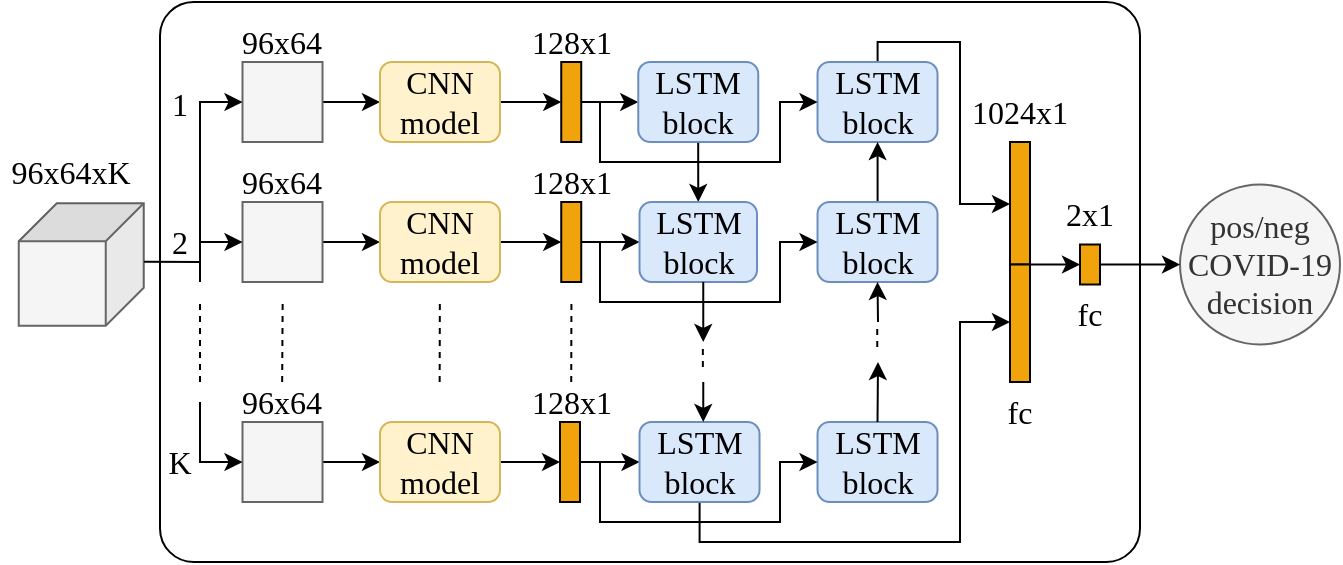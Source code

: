 <mxfile version="19.0.3" type="device"><diagram id="ByGsR2ZdijpxZwhfp02U" name="Page-1"><mxGraphModel dx="1422" dy="865" grid="1" gridSize="10" guides="1" tooltips="1" connect="1" arrows="1" fold="1" page="1" pageScale="1" pageWidth="850" pageHeight="1100" math="0" shadow="0"><root><mxCell id="0"/><mxCell id="1" parent="0"/><mxCell id="WgDBiqkwDbFuwbvs3bQm-104" value="" style="rounded=1;whiteSpace=wrap;html=1;fontSize=16;arcSize=6;fontFamily=Comic Sans MS;" parent="1" vertex="1"><mxGeometry x="150" y="210" width="490" height="280" as="geometry"/></mxCell><mxCell id="WgDBiqkwDbFuwbvs3bQm-11" value="" style="shape=cube;whiteSpace=wrap;html=1;boundedLbl=1;backgroundOutline=1;darkOpacity=0.05;darkOpacity2=0.1;rotation=90;size=19;fontSize=16;fillColor=#f5f5f5;strokeColor=#666666;fontFamily=Comic Sans MS;fontColor=#333333;" parent="1" vertex="1"><mxGeometry x="80" y="310" width="61.25" height="62.5" as="geometry"/></mxCell><mxCell id="WgDBiqkwDbFuwbvs3bQm-26" style="edgeStyle=orthogonalEdgeStyle;rounded=0;orthogonalLoop=1;jettySize=auto;html=1;entryX=0;entryY=0.5;entryDx=0;entryDy=0;fontSize=16;fontFamily=Comic Sans MS;" parent="1" source="WgDBiqkwDbFuwbvs3bQm-14" target="WgDBiqkwDbFuwbvs3bQm-18" edge="1"><mxGeometry relative="1" as="geometry"/></mxCell><mxCell id="WgDBiqkwDbFuwbvs3bQm-14" value="" style="rounded=0;whiteSpace=wrap;html=1;fontSize=16;fillColor=#f5f5f5;strokeColor=#666666;fontFamily=Comic Sans MS;fontColor=#333333;" parent="1" vertex="1"><mxGeometry x="191.25" y="420" width="40" height="40" as="geometry"/></mxCell><mxCell id="WgDBiqkwDbFuwbvs3bQm-24" style="edgeStyle=orthogonalEdgeStyle;rounded=0;orthogonalLoop=1;jettySize=auto;html=1;entryX=0;entryY=0.5;entryDx=0;entryDy=0;fontSize=16;fontFamily=Comic Sans MS;" parent="1" source="WgDBiqkwDbFuwbvs3bQm-15" target="WgDBiqkwDbFuwbvs3bQm-19" edge="1"><mxGeometry relative="1" as="geometry"/></mxCell><mxCell id="WgDBiqkwDbFuwbvs3bQm-15" value="" style="rounded=0;whiteSpace=wrap;html=1;fontSize=16;fillColor=#f5f5f5;strokeColor=#666666;fontFamily=Comic Sans MS;fontColor=#333333;" parent="1" vertex="1"><mxGeometry x="191.25" y="310" width="40" height="40" as="geometry"/></mxCell><mxCell id="WgDBiqkwDbFuwbvs3bQm-25" style="edgeStyle=orthogonalEdgeStyle;rounded=0;orthogonalLoop=1;jettySize=auto;html=1;entryX=0;entryY=0.5;entryDx=0;entryDy=0;fontSize=16;fontFamily=Comic Sans MS;" parent="1" source="WgDBiqkwDbFuwbvs3bQm-16" target="WgDBiqkwDbFuwbvs3bQm-20" edge="1"><mxGeometry relative="1" as="geometry"/></mxCell><mxCell id="WgDBiqkwDbFuwbvs3bQm-16" value="" style="rounded=0;whiteSpace=wrap;html=1;fontSize=16;fillColor=#f5f5f5;strokeColor=#666666;fontFamily=Comic Sans MS;fontColor=#333333;" parent="1" vertex="1"><mxGeometry x="191.25" y="240" width="40" height="40" as="geometry"/></mxCell><mxCell id="WgDBiqkwDbFuwbvs3bQm-17" value="" style="endArrow=none;dashed=1;html=1;rounded=0;fontSize=16;fontFamily=Comic Sans MS;" parent="1" edge="1"><mxGeometry width="50" height="50" relative="1" as="geometry"><mxPoint x="211.08" y="400" as="sourcePoint"/><mxPoint x="211.33" y="360" as="targetPoint"/></mxGeometry></mxCell><mxCell id="WgDBiqkwDbFuwbvs3bQm-32" style="edgeStyle=orthogonalEdgeStyle;rounded=0;orthogonalLoop=1;jettySize=auto;html=1;entryX=0;entryY=0.5;entryDx=0;entryDy=0;fontSize=16;fontFamily=Comic Sans MS;" parent="1" source="WgDBiqkwDbFuwbvs3bQm-18" target="WgDBiqkwDbFuwbvs3bQm-29" edge="1"><mxGeometry relative="1" as="geometry"/></mxCell><mxCell id="WgDBiqkwDbFuwbvs3bQm-18" value="CNN model" style="rounded=1;whiteSpace=wrap;html=1;fontSize=16;fillColor=#fff2cc;strokeColor=#d6b656;fontFamily=Comic Sans MS;" parent="1" vertex="1"><mxGeometry x="260" y="420" width="60" height="40" as="geometry"/></mxCell><mxCell id="WgDBiqkwDbFuwbvs3bQm-31" style="edgeStyle=orthogonalEdgeStyle;rounded=0;orthogonalLoop=1;jettySize=auto;html=1;entryX=0;entryY=0.5;entryDx=0;entryDy=0;fontSize=16;fontFamily=Comic Sans MS;" parent="1" source="WgDBiqkwDbFuwbvs3bQm-19" target="WgDBiqkwDbFuwbvs3bQm-28" edge="1"><mxGeometry relative="1" as="geometry"/></mxCell><mxCell id="WgDBiqkwDbFuwbvs3bQm-19" value="CNN model" style="rounded=1;whiteSpace=wrap;html=1;fontSize=16;fillColor=#fff2cc;strokeColor=#d6b656;fontFamily=Comic Sans MS;" parent="1" vertex="1"><mxGeometry x="260" y="310" width="60" height="40" as="geometry"/></mxCell><mxCell id="WgDBiqkwDbFuwbvs3bQm-30" style="edgeStyle=orthogonalEdgeStyle;rounded=0;orthogonalLoop=1;jettySize=auto;html=1;entryX=0;entryY=0.5;entryDx=0;entryDy=0;fontSize=16;fontFamily=Comic Sans MS;" parent="1" source="WgDBiqkwDbFuwbvs3bQm-20" target="WgDBiqkwDbFuwbvs3bQm-27" edge="1"><mxGeometry relative="1" as="geometry"/></mxCell><mxCell id="WgDBiqkwDbFuwbvs3bQm-20" value="CNN model" style="rounded=1;whiteSpace=wrap;html=1;fontSize=16;fillColor=#fff2cc;strokeColor=#d6b656;fontFamily=Comic Sans MS;" parent="1" vertex="1"><mxGeometry x="260" y="240" width="60" height="40" as="geometry"/></mxCell><mxCell id="WgDBiqkwDbFuwbvs3bQm-21" value="" style="endArrow=none;dashed=1;html=1;rounded=0;fontSize=16;fontFamily=Comic Sans MS;" parent="1" edge="1"><mxGeometry width="50" height="50" relative="1" as="geometry"><mxPoint x="289.83" y="400" as="sourcePoint"/><mxPoint x="289.92" y="360" as="targetPoint"/></mxGeometry></mxCell><mxCell id="WgDBiqkwDbFuwbvs3bQm-40" value="" style="edgeStyle=orthogonalEdgeStyle;rounded=0;orthogonalLoop=1;jettySize=auto;html=1;fontSize=16;fontFamily=Comic Sans MS;" parent="1" source="WgDBiqkwDbFuwbvs3bQm-27" target="WgDBiqkwDbFuwbvs3bQm-33" edge="1"><mxGeometry relative="1" as="geometry"/></mxCell><mxCell id="WgDBiqkwDbFuwbvs3bQm-27" value="" style="rounded=0;whiteSpace=wrap;html=1;fontSize=16;fillColor=#f0a30a;fontColor=#000000;strokeColor=#030303;fontFamily=Comic Sans MS;" parent="1" vertex="1"><mxGeometry x="350.62" y="240" width="10" height="40" as="geometry"/></mxCell><mxCell id="WgDBiqkwDbFuwbvs3bQm-41" value="" style="edgeStyle=orthogonalEdgeStyle;rounded=0;orthogonalLoop=1;jettySize=auto;html=1;fontSize=16;fontFamily=Comic Sans MS;" parent="1" source="WgDBiqkwDbFuwbvs3bQm-28" target="WgDBiqkwDbFuwbvs3bQm-34" edge="1"><mxGeometry relative="1" as="geometry"/></mxCell><mxCell id="WgDBiqkwDbFuwbvs3bQm-28" value="" style="rounded=0;whiteSpace=wrap;html=1;fontSize=16;fillColor=#f0a30a;fontColor=#000000;strokeColor=#030303;fontFamily=Comic Sans MS;" parent="1" vertex="1"><mxGeometry x="350.62" y="310" width="10" height="40" as="geometry"/></mxCell><mxCell id="WgDBiqkwDbFuwbvs3bQm-42" value="" style="edgeStyle=orthogonalEdgeStyle;rounded=0;orthogonalLoop=1;jettySize=auto;html=1;fontSize=16;fontFamily=Comic Sans MS;" parent="1" source="WgDBiqkwDbFuwbvs3bQm-29" target="WgDBiqkwDbFuwbvs3bQm-35" edge="1"><mxGeometry relative="1" as="geometry"/></mxCell><mxCell id="WgDBiqkwDbFuwbvs3bQm-29" value="" style="rounded=0;whiteSpace=wrap;html=1;fontSize=16;fillColor=#f0a30a;fontColor=#000000;strokeColor=#030303;fontFamily=Comic Sans MS;" parent="1" vertex="1"><mxGeometry x="350" y="420" width="10" height="40" as="geometry"/></mxCell><mxCell id="KFtsBaEsqhfTqgeCSCB7-2" style="edgeStyle=orthogonalEdgeStyle;rounded=0;orthogonalLoop=1;jettySize=auto;html=1;entryX=0.5;entryY=0;entryDx=0;entryDy=0;" parent="1" source="WgDBiqkwDbFuwbvs3bQm-33" target="WgDBiqkwDbFuwbvs3bQm-34" edge="1"><mxGeometry relative="1" as="geometry"/></mxCell><mxCell id="WgDBiqkwDbFuwbvs3bQm-33" value="LSTM block" style="rounded=1;whiteSpace=wrap;html=1;fontSize=16;fillColor=#dae8fc;strokeColor=#6c8ebf;fontFamily=Comic Sans MS;" parent="1" vertex="1"><mxGeometry x="389.13" y="240" width="60" height="40" as="geometry"/></mxCell><mxCell id="WgDBiqkwDbFuwbvs3bQm-34" value="LSTM block" style="rounded=1;whiteSpace=wrap;html=1;fontSize=16;fillColor=#dae8fc;strokeColor=#6c8ebf;fontFamily=Comic Sans MS;" parent="1" vertex="1"><mxGeometry x="389.76" y="310" width="58.75" height="40" as="geometry"/></mxCell><mxCell id="iIUqhEciu8_KYe7wftQB-4" style="edgeStyle=orthogonalEdgeStyle;rounded=0;orthogonalLoop=1;jettySize=auto;html=1;entryX=0;entryY=0.5;entryDx=0;entryDy=0;" parent="1" source="WgDBiqkwDbFuwbvs3bQm-35" target="WgDBiqkwDbFuwbvs3bQm-57" edge="1"><mxGeometry relative="1" as="geometry"><Array as="points"><mxPoint x="420" y="480"/><mxPoint x="550" y="480"/><mxPoint x="550" y="370"/><mxPoint x="575" y="370"/></Array></mxGeometry></mxCell><mxCell id="WgDBiqkwDbFuwbvs3bQm-35" value="LSTM block" style="rounded=1;whiteSpace=wrap;html=1;fontSize=16;fillColor=#dae8fc;strokeColor=#6c8ebf;fontFamily=Comic Sans MS;" parent="1" vertex="1"><mxGeometry x="389.76" y="420" width="60" height="40" as="geometry"/></mxCell><mxCell id="WgDBiqkwDbFuwbvs3bQm-37" value="" style="endArrow=none;dashed=1;html=1;rounded=0;fontSize=16;fontFamily=Comic Sans MS;" parent="1" edge="1"><mxGeometry width="50" height="50" relative="1" as="geometry"><mxPoint x="421.43" y="392.5" as="sourcePoint"/><mxPoint x="421.43" y="382.5" as="targetPoint"/></mxGeometry></mxCell><mxCell id="WgDBiqkwDbFuwbvs3bQm-59" style="edgeStyle=orthogonalEdgeStyle;rounded=0;orthogonalLoop=1;jettySize=auto;html=1;entryX=0;entryY=0.5;entryDx=0;entryDy=0;fontSize=16;fontFamily=Comic Sans MS;" parent="1" source="WgDBiqkwDbFuwbvs3bQm-44" target="WgDBiqkwDbFuwbvs3bQm-56" edge="1"><mxGeometry relative="1" as="geometry"><Array as="points"><mxPoint x="509" y="230"/><mxPoint x="550" y="230"/><mxPoint x="550" y="311"/><mxPoint x="575" y="311"/></Array></mxGeometry></mxCell><mxCell id="WgDBiqkwDbFuwbvs3bQm-44" value="LSTM block" style="rounded=1;whiteSpace=wrap;html=1;fontSize=16;fillColor=#dae8fc;strokeColor=#6c8ebf;fontFamily=Comic Sans MS;" parent="1" vertex="1"><mxGeometry x="478.76" y="240" width="60" height="40" as="geometry"/></mxCell><mxCell id="WgDBiqkwDbFuwbvs3bQm-50" value="" style="edgeStyle=orthogonalEdgeStyle;rounded=0;orthogonalLoop=1;jettySize=auto;html=1;fontSize=16;fontFamily=Comic Sans MS;" parent="1" source="WgDBiqkwDbFuwbvs3bQm-45" target="WgDBiqkwDbFuwbvs3bQm-44" edge="1"><mxGeometry relative="1" as="geometry"/></mxCell><mxCell id="WgDBiqkwDbFuwbvs3bQm-45" value="LSTM block" style="rounded=1;whiteSpace=wrap;html=1;fontSize=16;fillColor=#dae8fc;strokeColor=#6c8ebf;fontFamily=Comic Sans MS;" parent="1" vertex="1"><mxGeometry x="478.76" y="310" width="60" height="40" as="geometry"/></mxCell><mxCell id="WgDBiqkwDbFuwbvs3bQm-46" value="LSTM block" style="rounded=1;whiteSpace=wrap;html=1;fontSize=16;fillColor=#dae8fc;strokeColor=#6c8ebf;fontFamily=Comic Sans MS;" parent="1" vertex="1"><mxGeometry x="478.76" y="420" width="60" height="40" as="geometry"/></mxCell><mxCell id="WgDBiqkwDbFuwbvs3bQm-47" value="" style="endArrow=none;dashed=1;html=1;rounded=0;fontSize=16;fontFamily=Comic Sans MS;" parent="1" edge="1"><mxGeometry width="50" height="50" relative="1" as="geometry"><mxPoint x="508.62" y="382.5" as="sourcePoint"/><mxPoint x="508.62" y="372.5" as="targetPoint"/></mxGeometry></mxCell><mxCell id="WgDBiqkwDbFuwbvs3bQm-56" value="" style="rounded=0;whiteSpace=wrap;html=1;fontSize=16;fillColor=#f0a30a;strokeColor=#030303;fontColor=#000000;fontFamily=Comic Sans MS;" parent="1" vertex="1"><mxGeometry x="575" y="280" width="10" height="61.25" as="geometry"/></mxCell><mxCell id="WgDBiqkwDbFuwbvs3bQm-57" value="" style="rounded=0;whiteSpace=wrap;html=1;fontSize=16;fillColor=#f0a30a;strokeColor=#030303;fontColor=#000000;fontFamily=Comic Sans MS;" parent="1" vertex="1"><mxGeometry x="575" y="341.25" width="10" height="58.75" as="geometry"/></mxCell><mxCell id="WgDBiqkwDbFuwbvs3bQm-62" value="" style="endArrow=none;dashed=1;html=1;rounded=0;fontSize=16;fontFamily=Comic Sans MS;" parent="1" edge="1"><mxGeometry width="50" height="50" relative="1" as="geometry"><mxPoint x="355.62" y="400" as="sourcePoint"/><mxPoint x="355.71" y="360" as="targetPoint"/></mxGeometry></mxCell><mxCell id="WgDBiqkwDbFuwbvs3bQm-63" value="" style="rounded=0;whiteSpace=wrap;html=1;fontSize=16;fillColor=#f0a30a;strokeColor=#030303;fontColor=#000000;fontFamily=Comic Sans MS;" parent="1" vertex="1"><mxGeometry x="610" y="331.25" width="10" height="20" as="geometry"/></mxCell><mxCell id="WgDBiqkwDbFuwbvs3bQm-64" value="" style="endArrow=classic;html=1;rounded=0;exitX=1;exitY=0;exitDx=0;exitDy=0;entryX=0;entryY=0.5;entryDx=0;entryDy=0;fontSize=16;fontFamily=Comic Sans MS;" parent="1" source="WgDBiqkwDbFuwbvs3bQm-57" target="WgDBiqkwDbFuwbvs3bQm-63" edge="1"><mxGeometry width="50" height="50" relative="1" as="geometry"><mxPoint x="615" y="381.25" as="sourcePoint"/><mxPoint x="665" y="331.25" as="targetPoint"/></mxGeometry></mxCell><mxCell id="WgDBiqkwDbFuwbvs3bQm-65" value="pos/neg COVID-19 decision" style="ellipse;whiteSpace=wrap;html=1;aspect=fixed;fontSize=16;fillColor=#f5f5f5;strokeColor=#666666;fontFamily=Comic Sans MS;fontColor=#333333;" parent="1" vertex="1"><mxGeometry x="660" y="301.25" width="80" height="80" as="geometry"/></mxCell><mxCell id="WgDBiqkwDbFuwbvs3bQm-71" value="" style="endArrow=classic;html=1;rounded=0;exitX=1;exitY=0.5;exitDx=0;exitDy=0;entryX=0;entryY=0.5;entryDx=0;entryDy=0;fontSize=16;fontFamily=Comic Sans MS;" parent="1" source="WgDBiqkwDbFuwbvs3bQm-63" target="WgDBiqkwDbFuwbvs3bQm-65" edge="1"><mxGeometry width="50" height="50" relative="1" as="geometry"><mxPoint x="627.5" y="311.25" as="sourcePoint"/><mxPoint x="677.5" y="261.25" as="targetPoint"/></mxGeometry></mxCell><mxCell id="WgDBiqkwDbFuwbvs3bQm-75" value="" style="endArrow=classic;html=1;rounded=0;fontSize=16;fontFamily=Comic Sans MS;" parent="1" edge="1"><mxGeometry width="50" height="50" relative="1" as="geometry"><mxPoint x="421.63" y="350" as="sourcePoint"/><mxPoint x="421.63" y="380" as="targetPoint"/></mxGeometry></mxCell><mxCell id="WgDBiqkwDbFuwbvs3bQm-76" value="" style="endArrow=classic;html=1;rounded=0;fontSize=16;exitX=0.5;exitY=0;exitDx=0;exitDy=0;fontFamily=Comic Sans MS;" parent="1" source="WgDBiqkwDbFuwbvs3bQm-46" edge="1"><mxGeometry width="50" height="50" relative="1" as="geometry"><mxPoint x="431.63" y="390" as="sourcePoint"/><mxPoint x="509" y="390" as="targetPoint"/></mxGeometry></mxCell><mxCell id="WgDBiqkwDbFuwbvs3bQm-77" value="" style="endArrow=classic;html=1;rounded=0;fontSize=16;entryX=0.5;entryY=1;entryDx=0;entryDy=0;fontFamily=Comic Sans MS;" parent="1" target="WgDBiqkwDbFuwbvs3bQm-45" edge="1"><mxGeometry width="50" height="50" relative="1" as="geometry"><mxPoint x="509" y="370" as="sourcePoint"/><mxPoint x="481.63" y="340" as="targetPoint"/></mxGeometry></mxCell><mxCell id="WgDBiqkwDbFuwbvs3bQm-78" value="" style="endArrow=classic;html=1;rounded=0;fontSize=16;fontFamily=Comic Sans MS;" parent="1" edge="1"><mxGeometry width="50" height="50" relative="1" as="geometry"><mxPoint x="421.63" y="400" as="sourcePoint"/><mxPoint x="421.63" y="420" as="targetPoint"/></mxGeometry></mxCell><mxCell id="WgDBiqkwDbFuwbvs3bQm-83" value="128x1" style="text;html=1;strokeColor=none;fillColor=none;align=center;verticalAlign=middle;whiteSpace=wrap;rounded=0;fontSize=16;fontFamily=Comic Sans MS;" parent="1" vertex="1"><mxGeometry x="325.62" y="220" width="60" height="20" as="geometry"/></mxCell><mxCell id="WgDBiqkwDbFuwbvs3bQm-84" value="96x64" style="text;html=1;strokeColor=none;fillColor=none;align=center;verticalAlign=middle;whiteSpace=wrap;rounded=0;fontSize=16;fontFamily=Comic Sans MS;" parent="1" vertex="1"><mxGeometry x="181.25" y="220" width="60" height="20" as="geometry"/></mxCell><mxCell id="WgDBiqkwDbFuwbvs3bQm-86" value="96x64xK" style="text;html=1;strokeColor=none;fillColor=none;align=center;verticalAlign=middle;whiteSpace=wrap;rounded=0;fontSize=16;fontFamily=Comic Sans MS;" parent="1" vertex="1"><mxGeometry x="70" y="280" width="71.25" height="30" as="geometry"/></mxCell><mxCell id="WgDBiqkwDbFuwbvs3bQm-89" value="1024x1" style="text;html=1;strokeColor=none;fillColor=none;align=center;verticalAlign=middle;whiteSpace=wrap;rounded=0;fontSize=16;fontFamily=Comic Sans MS;" parent="1" vertex="1"><mxGeometry x="550" y="250" width="60" height="30" as="geometry"/></mxCell><mxCell id="WgDBiqkwDbFuwbvs3bQm-91" value="2x1" style="text;html=1;strokeColor=none;fillColor=none;align=center;verticalAlign=middle;whiteSpace=wrap;rounded=0;fontSize=16;fontFamily=Comic Sans MS;" parent="1" vertex="1"><mxGeometry x="585" y="301.25" width="60" height="30" as="geometry"/></mxCell><mxCell id="WgDBiqkwDbFuwbvs3bQm-93" value="" style="endArrow=classic;html=1;rounded=0;fontSize=16;entryX=0;entryY=0.5;entryDx=0;entryDy=0;fontFamily=Comic Sans MS;exitX=0.478;exitY=-0.003;exitDx=0;exitDy=0;exitPerimeter=0;" parent="1" source="WgDBiqkwDbFuwbvs3bQm-11" target="WgDBiqkwDbFuwbvs3bQm-16" edge="1"><mxGeometry width="50" height="50" relative="1" as="geometry"><mxPoint x="160" y="360" as="sourcePoint"/><mxPoint x="281.25" y="290" as="targetPoint"/><Array as="points"><mxPoint x="170" y="340"/><mxPoint x="170" y="260"/></Array></mxGeometry></mxCell><mxCell id="WgDBiqkwDbFuwbvs3bQm-94" value="" style="endArrow=classic;html=1;rounded=0;fontSize=16;entryX=0;entryY=0.5;entryDx=0;entryDy=0;fontFamily=Comic Sans MS;" parent="1" target="WgDBiqkwDbFuwbvs3bQm-15" edge="1"><mxGeometry width="50" height="50" relative="1" as="geometry"><mxPoint x="170" y="330" as="sourcePoint"/><mxPoint x="271.25" y="280" as="targetPoint"/></mxGeometry></mxCell><mxCell id="WgDBiqkwDbFuwbvs3bQm-95" value="" style="endArrow=none;dashed=1;html=1;rounded=0;fontSize=16;fontFamily=Comic Sans MS;" parent="1" edge="1"><mxGeometry width="50" height="50" relative="1" as="geometry"><mxPoint x="170" y="400" as="sourcePoint"/><mxPoint x="170" y="360" as="targetPoint"/></mxGeometry></mxCell><mxCell id="WgDBiqkwDbFuwbvs3bQm-96" value="" style="endArrow=classic;html=1;rounded=0;fontSize=16;entryX=0;entryY=0.5;entryDx=0;entryDy=0;fontFamily=Comic Sans MS;" parent="1" target="WgDBiqkwDbFuwbvs3bQm-14" edge="1"><mxGeometry width="50" height="50" relative="1" as="geometry"><mxPoint x="170" y="410" as="sourcePoint"/><mxPoint x="271.25" y="340" as="targetPoint"/><Array as="points"><mxPoint x="170" y="440"/></Array></mxGeometry></mxCell><mxCell id="d9Ahv6DWgya_Ht3y5NbP-4" value="fc" style="text;html=1;strokeColor=none;fillColor=none;align=center;verticalAlign=middle;whiteSpace=wrap;rounded=0;fontSize=16;fontFamily=Comic Sans MS;" parent="1" vertex="1"><mxGeometry x="550" y="400" width="60" height="30" as="geometry"/></mxCell><mxCell id="d9Ahv6DWgya_Ht3y5NbP-5" value="fc" style="text;html=1;strokeColor=none;fillColor=none;align=center;verticalAlign=middle;whiteSpace=wrap;rounded=0;fontSize=16;fontFamily=Comic Sans MS;" parent="1" vertex="1"><mxGeometry x="585" y="351.25" width="60" height="30" as="geometry"/></mxCell><mxCell id="KFtsBaEsqhfTqgeCSCB7-3" value="" style="endArrow=classic;html=1;rounded=0;entryX=0;entryY=0.5;entryDx=0;entryDy=0;" parent="1" target="WgDBiqkwDbFuwbvs3bQm-44" edge="1"><mxGeometry width="50" height="50" relative="1" as="geometry"><mxPoint x="370" y="260" as="sourcePoint"/><mxPoint x="490" y="300" as="targetPoint"/><Array as="points"><mxPoint x="370" y="290"/><mxPoint x="460" y="290"/><mxPoint x="460" y="260"/></Array></mxGeometry></mxCell><mxCell id="KFtsBaEsqhfTqgeCSCB7-5" value="" style="endArrow=classic;html=1;rounded=0;entryX=0;entryY=0.5;entryDx=0;entryDy=0;" parent="1" target="WgDBiqkwDbFuwbvs3bQm-46" edge="1"><mxGeometry width="50" height="50" relative="1" as="geometry"><mxPoint x="370" y="440" as="sourcePoint"/><mxPoint x="480" y="430" as="targetPoint"/><Array as="points"><mxPoint x="370" y="470"/><mxPoint x="460" y="470"/><mxPoint x="460" y="440"/></Array></mxGeometry></mxCell><mxCell id="KFtsBaEsqhfTqgeCSCB7-6" value="" style="endArrow=classic;html=1;rounded=0;fontSize=18;entryX=0;entryY=0.5;entryDx=0;entryDy=0;" parent="1" target="WgDBiqkwDbFuwbvs3bQm-45" edge="1"><mxGeometry width="50" height="50" relative="1" as="geometry"><mxPoint x="370" y="330" as="sourcePoint"/><mxPoint x="510" y="310" as="targetPoint"/><Array as="points"><mxPoint x="370" y="360"/><mxPoint x="460" y="360"/><mxPoint x="460" y="330"/></Array></mxGeometry></mxCell><mxCell id="iIUqhEciu8_KYe7wftQB-5" value="" style="endArrow=none;html=1;rounded=0;" parent="1" edge="1"><mxGeometry width="50" height="50" relative="1" as="geometry"><mxPoint x="170" y="350" as="sourcePoint"/><mxPoint x="170" y="340" as="targetPoint"/></mxGeometry></mxCell><mxCell id="4-ZG8MSKW2EQGzO9MGQG-2" value="1" style="text;html=1;strokeColor=none;fillColor=none;align=center;verticalAlign=middle;whiteSpace=wrap;rounded=0;fontSize=16;fontFamily=Comic Sans MS;" parent="1" vertex="1"><mxGeometry x="150" y="250" width="20" height="21.25" as="geometry"/></mxCell><mxCell id="4-ZG8MSKW2EQGzO9MGQG-3" value="2" style="text;html=1;strokeColor=none;fillColor=none;align=center;verticalAlign=middle;whiteSpace=wrap;rounded=0;fontSize=16;fontFamily=Comic Sans MS;" parent="1" vertex="1"><mxGeometry x="150" y="319.38" width="20" height="21.25" as="geometry"/></mxCell><mxCell id="4-ZG8MSKW2EQGzO9MGQG-4" value="K" style="text;html=1;strokeColor=none;fillColor=none;align=center;verticalAlign=middle;whiteSpace=wrap;rounded=0;fontSize=16;fontFamily=Comic Sans MS;" parent="1" vertex="1"><mxGeometry x="150" y="429.37" width="20" height="21.25" as="geometry"/></mxCell><mxCell id="4-ZG8MSKW2EQGzO9MGQG-5" value="96x64" style="text;html=1;strokeColor=none;fillColor=none;align=center;verticalAlign=middle;whiteSpace=wrap;rounded=0;fontSize=16;fontFamily=Comic Sans MS;" parent="1" vertex="1"><mxGeometry x="181.25" y="290" width="60" height="20" as="geometry"/></mxCell><mxCell id="4-ZG8MSKW2EQGzO9MGQG-6" value="96x64" style="text;html=1;strokeColor=none;fillColor=none;align=center;verticalAlign=middle;whiteSpace=wrap;rounded=0;fontSize=16;fontFamily=Comic Sans MS;" parent="1" vertex="1"><mxGeometry x="181.25" y="400" width="60" height="20" as="geometry"/></mxCell><mxCell id="4-ZG8MSKW2EQGzO9MGQG-7" value="128x1" style="text;html=1;strokeColor=none;fillColor=none;align=center;verticalAlign=middle;whiteSpace=wrap;rounded=0;fontSize=16;fontFamily=Comic Sans MS;" parent="1" vertex="1"><mxGeometry x="325.62" y="290" width="60" height="20" as="geometry"/></mxCell><mxCell id="4-ZG8MSKW2EQGzO9MGQG-8" value="128x1" style="text;html=1;strokeColor=none;fillColor=none;align=center;verticalAlign=middle;whiteSpace=wrap;rounded=0;fontSize=16;fontFamily=Comic Sans MS;" parent="1" vertex="1"><mxGeometry x="325.62" y="400" width="60" height="20" as="geometry"/></mxCell></root></mxGraphModel></diagram></mxfile>